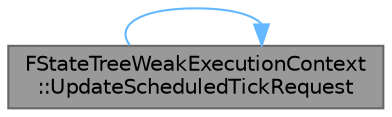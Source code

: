 digraph "FStateTreeWeakExecutionContext::UpdateScheduledTickRequest"
{
 // INTERACTIVE_SVG=YES
 // LATEX_PDF_SIZE
  bgcolor="transparent";
  edge [fontname=Helvetica,fontsize=10,labelfontname=Helvetica,labelfontsize=10];
  node [fontname=Helvetica,fontsize=10,shape=box,height=0.2,width=0.4];
  rankdir="LR";
  Node1 [id="Node000001",label="FStateTreeWeakExecutionContext\l::UpdateScheduledTickRequest",height=0.2,width=0.4,color="gray40", fillcolor="grey60", style="filled", fontcolor="black",tooltip="Updates the scheduled tick of a previous request."];
  Node1 -> Node1 [id="edge1_Node000001_Node000001",color="steelblue1",style="solid",tooltip=" "];
}
